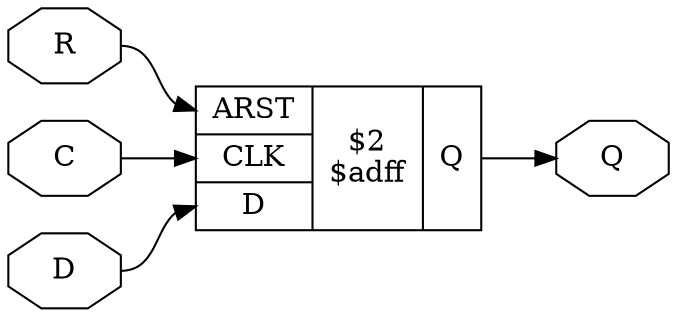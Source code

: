 digraph "test" {
rankdir="LR";
remincross=true;
n1 [ shape=octagon, label="C", color="black", fontcolor="black"];
n2 [ shape=octagon, label="D", color="black", fontcolor="black"];
n3 [ shape=octagon, label="Q", color="black", fontcolor="black"];
n4 [ shape=octagon, label="R", color="black", fontcolor="black"];
c7 [ shape=record, label="{{<p5> ARST|<p6> CLK|<p2> D}|$2\n$adff|{<p3> Q}}",  ];
n1:e -> c7:p6:w [color="black", fontcolor="black", label=""];
n2:e -> c7:p2:w [color="black", fontcolor="black", label=""];
c7:p3:e -> n3:w [color="black", fontcolor="black", label=""];
n4:e -> c7:p5:w [color="black", fontcolor="black", label=""];
}
